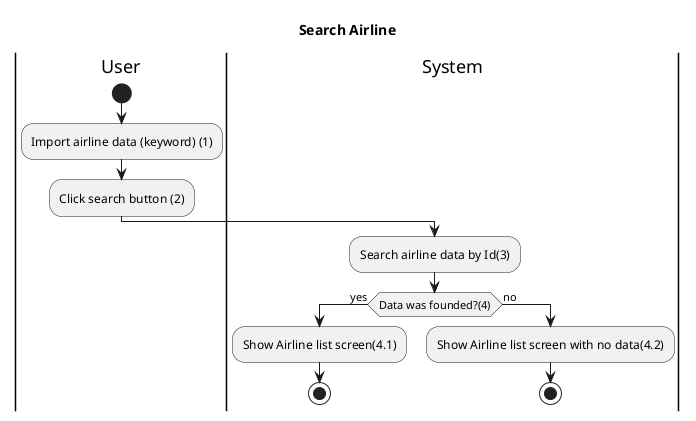 @startuml
title Search Airline
|User|
start
:Import airline data (keyword) (1);
:Click search button (2);

|System|
:Search airline data by Id(3);
if(Data was founded?(4))then (yes)
:Show Airline list screen(4.1);
stop
else (no)
:Show Airline list screen with no data(4.2);
stop
@enduml
